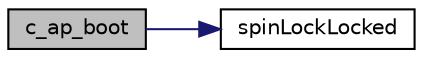 digraph "c_ap_boot"
{
 // LATEX_PDF_SIZE
  edge [fontname="Helvetica",fontsize="10",labelfontname="Helvetica",labelfontsize="10"];
  node [fontname="Helvetica",fontsize="10",shape=record];
  rankdir="LR";
  Node1 [label="c_ap_boot",height=0.2,width=0.4,color="black", fillcolor="grey75", style="filled", fontcolor="black",tooltip=" "];
  Node1 -> Node2 [color="midnightblue",fontsize="10",style="solid",fontname="Helvetica"];
  Node2 [label="spinLockLocked",height=0.2,width=0.4,color="black", fillcolor="white", style="filled",URL="$armv6_2spinlock_8c.html#a6c0fe254de396873793ccc16915a6631",tooltip=" "];
}
